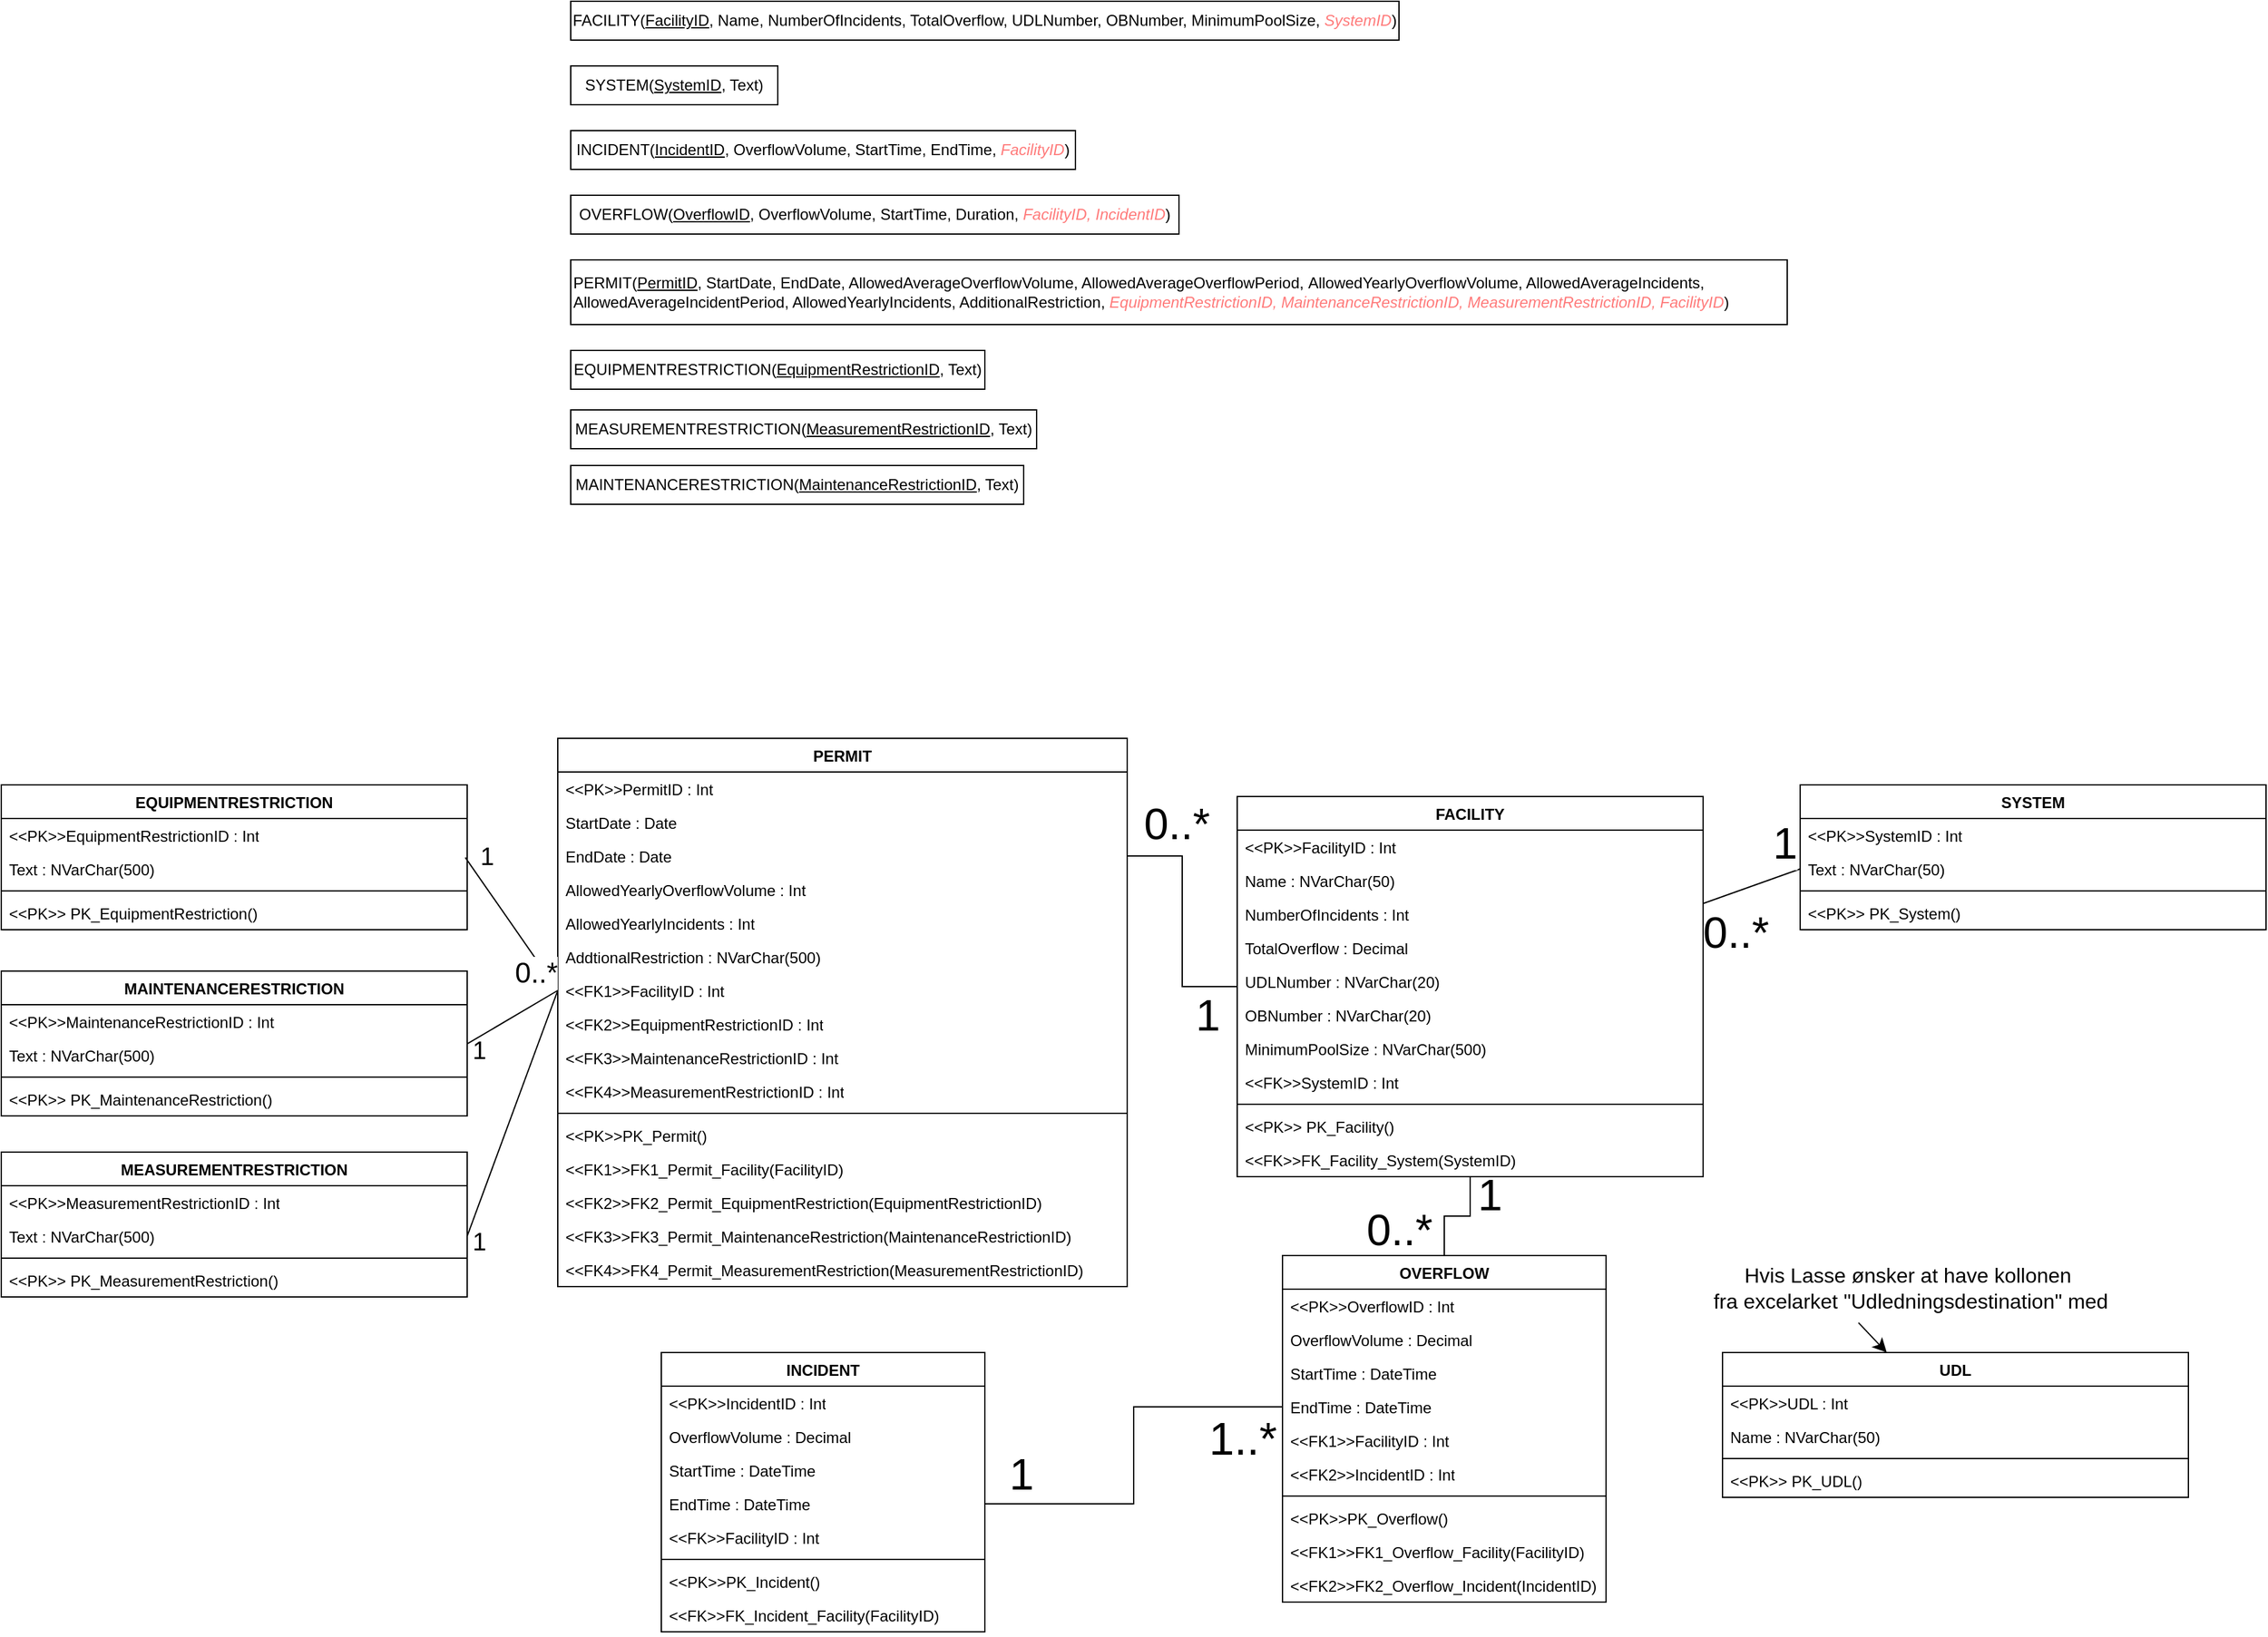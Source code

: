 <mxfile version="25.0.3">
  <diagram name="Side-1" id="S4kqw7e53YvviCochIBy">
    <mxGraphModel dx="2973" dy="844" grid="1" gridSize="10" guides="1" tooltips="1" connect="1" arrows="1" fold="1" page="1" pageScale="1" pageWidth="827" pageHeight="1169" math="0" shadow="0">
      <root>
        <mxCell id="0" />
        <mxCell id="1" parent="0" />
        <mxCell id="_vPb-RfMsCgztBikkOlB-1" value="FACILITY(&lt;u&gt;FacilityID&lt;/u&gt;, Name, NumberOfIncidents, TotalOverflow, UDLNumber, OBNumber, MinimumPoolSize, &lt;i&gt;&lt;font color=&quot;#ff7a7a&quot;&gt;SystemID&lt;/font&gt;&lt;/i&gt;)" style="rounded=0;whiteSpace=wrap;html=1;" parent="1" vertex="1">
          <mxGeometry x="30" y="10" width="640" height="30" as="geometry" />
        </mxCell>
        <mxCell id="_vPb-RfMsCgztBikkOlB-2" value="INCIDENT(&lt;u&gt;IncidentID&lt;/u&gt;, OverflowVolume, StartTime, EndTime,&amp;nbsp;&lt;i&gt;&lt;font color=&quot;#ff7a7a&quot;&gt;FacilityID&lt;/font&gt;&lt;/i&gt;)" style="rounded=0;whiteSpace=wrap;html=1;" parent="1" vertex="1">
          <mxGeometry x="30" y="110" width="390" height="30" as="geometry" />
        </mxCell>
        <mxCell id="_vPb-RfMsCgztBikkOlB-3" value="OVERFLOW(&lt;u&gt;OverflowID&lt;/u&gt;, OverflowVolume, StartTime, Duration,&amp;nbsp;&lt;i&gt;&lt;font color=&quot;#ff7a7a&quot;&gt;FacilityID,&amp;nbsp;&lt;/font&gt;&lt;/i&gt;&lt;i&gt;&lt;font color=&quot;#ff7a7a&quot;&gt;IncidentID&lt;/font&gt;&lt;/i&gt;)" style="rounded=0;whiteSpace=wrap;html=1;" parent="1" vertex="1">
          <mxGeometry x="30" y="160" width="470" height="30" as="geometry" />
        </mxCell>
        <mxCell id="_vPb-RfMsCgztBikkOlB-4" value="PERMIT(&lt;u&gt;PermitID&lt;/u&gt;, StartDate, EndDate, AllowedAverageOverflowVolume, AllowedAverageOverflowPeriod,&amp;nbsp;AllowedYearlyOverflowVolume, AllowedAverageIncidents, AllowedAverageIncidentPeriod, AllowedYearlyIncidents, AdditionalRestriction,&amp;nbsp;&lt;i&gt;&lt;font color=&quot;#ff7a7a&quot;&gt;EquipmentRestrictionID, MaintenanceRestrictionID, MeasurementRestrictionID,&amp;nbsp;FacilityID&lt;/font&gt;&lt;/i&gt;)" style="rounded=0;whiteSpace=wrap;html=1;align=left;" parent="1" vertex="1">
          <mxGeometry x="30" y="210" width="940" height="50" as="geometry" />
        </mxCell>
        <mxCell id="_vPb-RfMsCgztBikkOlB-61" value="" style="edgeStyle=orthogonalEdgeStyle;rounded=0;orthogonalLoop=1;jettySize=auto;html=1;entryX=1;entryY=0.5;entryDx=0;entryDy=0;endArrow=none;endFill=0;" parent="1" source="_vPb-RfMsCgztBikkOlB-9" edge="1" target="_vPb-RfMsCgztBikkOlB-34">
          <mxGeometry relative="1" as="geometry">
            <mxPoint x="450" y="629" as="targetPoint" />
          </mxGeometry>
        </mxCell>
        <mxCell id="_vPb-RfMsCgztBikkOlB-62" value="&lt;font style=&quot;font-size: 34px;&quot;&gt;1&lt;/font&gt;" style="edgeLabel;html=1;align=center;verticalAlign=middle;resizable=0;points=[];" parent="_vPb-RfMsCgztBikkOlB-61" vertex="1" connectable="0">
          <mxGeometry x="-0.843" y="3" relative="1" as="geometry">
            <mxPoint x="-9" y="19" as="offset" />
          </mxGeometry>
        </mxCell>
        <mxCell id="_vPb-RfMsCgztBikkOlB-63" value="&lt;font style=&quot;font-size: 34px;&quot;&gt;0..*&lt;/font&gt;" style="edgeLabel;html=1;align=center;verticalAlign=middle;resizable=0;points=[];" parent="_vPb-RfMsCgztBikkOlB-61" vertex="1" connectable="0">
          <mxGeometry x="0.816" y="1" relative="1" as="geometry">
            <mxPoint x="21" y="-26" as="offset" />
          </mxGeometry>
        </mxCell>
        <mxCell id="_vPb-RfMsCgztBikkOlB-64" value="" style="edgeStyle=orthogonalEdgeStyle;rounded=0;orthogonalLoop=1;jettySize=auto;html=1;entryX=0.5;entryY=0;entryDx=0;entryDy=0;endArrow=none;endFill=0;" parent="1" source="_vPb-RfMsCgztBikkOlB-9" target="_vPb-RfMsCgztBikkOlB-49" edge="1">
          <mxGeometry relative="1" as="geometry">
            <mxPoint x="985" y="761" as="targetPoint" />
          </mxGeometry>
        </mxCell>
        <mxCell id="_vPb-RfMsCgztBikkOlB-66" value="&lt;font style=&quot;font-size: 34px;&quot;&gt;0..*&lt;/font&gt;" style="edgeLabel;html=1;align=center;verticalAlign=middle;resizable=0;points=[];" parent="_vPb-RfMsCgztBikkOlB-64" vertex="1" connectable="0">
          <mxGeometry x="0.87" relative="1" as="geometry">
            <mxPoint x="-35" y="-15" as="offset" />
          </mxGeometry>
        </mxCell>
        <mxCell id="_vPb-RfMsCgztBikkOlB-67" value="&lt;font style=&quot;font-size: 34px;&quot;&gt;1&lt;/font&gt;" style="edgeLabel;html=1;align=center;verticalAlign=middle;resizable=0;points=[];" parent="_vPb-RfMsCgztBikkOlB-64" vertex="1" connectable="0">
          <mxGeometry x="-0.714" y="4" relative="1" as="geometry">
            <mxPoint x="11" y="2" as="offset" />
          </mxGeometry>
        </mxCell>
        <mxCell id="HZRB3JTVduGladSO-riH-19" value="" style="edgeStyle=none;curved=1;rounded=0;orthogonalLoop=1;jettySize=auto;html=1;fontSize=12;startSize=8;endSize=8;entryX=0;entryY=0.5;entryDx=0;entryDy=0;endArrow=none;endFill=0;" parent="1" source="_vPb-RfMsCgztBikkOlB-9" target="HZRB3JTVduGladSO-riH-9" edge="1">
          <mxGeometry relative="1" as="geometry" />
        </mxCell>
        <mxCell id="HZRB3JTVduGladSO-riH-20" value="&lt;font style=&quot;font-size: 34px;&quot;&gt;0..*&lt;/font&gt;" style="edgeLabel;html=1;align=center;verticalAlign=middle;resizable=0;points=[];fontSize=12;" parent="HZRB3JTVduGladSO-riH-19" vertex="1" connectable="0">
          <mxGeometry x="-0.355" relative="1" as="geometry">
            <mxPoint x="1" y="31" as="offset" />
          </mxGeometry>
        </mxCell>
        <mxCell id="HZRB3JTVduGladSO-riH-21" value="&lt;span style=&quot;font-size: 34px;&quot;&gt;1&lt;/span&gt;" style="edgeLabel;html=1;align=center;verticalAlign=middle;resizable=0;points=[];fontSize=12;" parent="HZRB3JTVduGladSO-riH-19" vertex="1" connectable="0">
          <mxGeometry x="0.304" relative="1" as="geometry">
            <mxPoint x="14" y="-30" as="offset" />
          </mxGeometry>
        </mxCell>
        <mxCell id="_vPb-RfMsCgztBikkOlB-9" value="FACILITY" style="swimlane;fontStyle=1;align=center;verticalAlign=top;childLayout=stackLayout;horizontal=1;startSize=26;horizontalStack=0;resizeParent=1;resizeParentMax=0;resizeLast=0;collapsible=1;marginBottom=0;whiteSpace=wrap;html=1;" parent="1" vertex="1">
          <mxGeometry x="545" y="625" width="360" height="294" as="geometry" />
        </mxCell>
        <mxCell id="_vPb-RfMsCgztBikkOlB-10" value="&amp;lt;&amp;lt;PK&amp;gt;&amp;gt;FacilityID : Int" style="text;strokeColor=none;fillColor=none;align=left;verticalAlign=top;spacingLeft=4;spacingRight=4;overflow=hidden;rotatable=0;points=[[0,0.5],[1,0.5]];portConstraint=eastwest;whiteSpace=wrap;html=1;" parent="_vPb-RfMsCgztBikkOlB-9" vertex="1">
          <mxGeometry y="26" width="360" height="26" as="geometry" />
        </mxCell>
        <mxCell id="_vPb-RfMsCgztBikkOlB-25" value="Name : NVarChar(50)" style="text;strokeColor=none;fillColor=none;align=left;verticalAlign=top;spacingLeft=4;spacingRight=4;overflow=hidden;rotatable=0;points=[[0,0.5],[1,0.5]];portConstraint=eastwest;whiteSpace=wrap;html=1;" parent="_vPb-RfMsCgztBikkOlB-9" vertex="1">
          <mxGeometry y="52" width="360" height="26" as="geometry" />
        </mxCell>
        <mxCell id="_vPb-RfMsCgztBikkOlB-26" value="NumberOfIncidents : Int" style="text;strokeColor=none;fillColor=none;align=left;verticalAlign=top;spacingLeft=4;spacingRight=4;overflow=hidden;rotatable=0;points=[[0,0.5],[1,0.5]];portConstraint=eastwest;whiteSpace=wrap;html=1;" parent="_vPb-RfMsCgztBikkOlB-9" vertex="1">
          <mxGeometry y="78" width="360" height="26" as="geometry" />
        </mxCell>
        <mxCell id="_vPb-RfMsCgztBikkOlB-27" value="TotalOverflow : Decimal" style="text;strokeColor=none;fillColor=none;align=left;verticalAlign=top;spacingLeft=4;spacingRight=4;overflow=hidden;rotatable=0;points=[[0,0.5],[1,0.5]];portConstraint=eastwest;whiteSpace=wrap;html=1;" parent="_vPb-RfMsCgztBikkOlB-9" vertex="1">
          <mxGeometry y="104" width="360" height="26" as="geometry" />
        </mxCell>
        <mxCell id="_vPb-RfMsCgztBikkOlB-28" value="UDLNumber :&amp;nbsp;NVarChar(20)" style="text;strokeColor=none;fillColor=none;align=left;verticalAlign=top;spacingLeft=4;spacingRight=4;overflow=hidden;rotatable=0;points=[[0,0.5],[1,0.5]];portConstraint=eastwest;whiteSpace=wrap;html=1;" parent="_vPb-RfMsCgztBikkOlB-9" vertex="1">
          <mxGeometry y="130" width="360" height="26" as="geometry" />
        </mxCell>
        <mxCell id="_vPb-RfMsCgztBikkOlB-29" value="OBNumber :&amp;nbsp;NVarChar(20)" style="text;strokeColor=none;fillColor=none;align=left;verticalAlign=top;spacingLeft=4;spacingRight=4;overflow=hidden;rotatable=0;points=[[0,0.5],[1,0.5]];portConstraint=eastwest;whiteSpace=wrap;html=1;" parent="_vPb-RfMsCgztBikkOlB-9" vertex="1">
          <mxGeometry y="156" width="360" height="26" as="geometry" />
        </mxCell>
        <mxCell id="_vPb-RfMsCgztBikkOlB-31" value="MinimumPoolSize : NVarChar(500)" style="text;strokeColor=none;fillColor=none;align=left;verticalAlign=top;spacingLeft=4;spacingRight=4;overflow=hidden;rotatable=0;points=[[0,0.5],[1,0.5]];portConstraint=eastwest;whiteSpace=wrap;html=1;" parent="_vPb-RfMsCgztBikkOlB-9" vertex="1">
          <mxGeometry y="182" width="360" height="26" as="geometry" />
        </mxCell>
        <mxCell id="_vPb-RfMsCgztBikkOlB-30" value="&amp;lt;&amp;lt;FK&amp;gt;&amp;gt;SystemID : Int" style="text;strokeColor=none;fillColor=none;align=left;verticalAlign=top;spacingLeft=4;spacingRight=4;overflow=hidden;rotatable=0;points=[[0,0.5],[1,0.5]];portConstraint=eastwest;whiteSpace=wrap;html=1;" parent="_vPb-RfMsCgztBikkOlB-9" vertex="1">
          <mxGeometry y="208" width="360" height="26" as="geometry" />
        </mxCell>
        <mxCell id="_vPb-RfMsCgztBikkOlB-11" value="" style="line;strokeWidth=1;fillColor=none;align=left;verticalAlign=middle;spacingTop=-1;spacingLeft=3;spacingRight=3;rotatable=0;labelPosition=right;points=[];portConstraint=eastwest;strokeColor=inherit;" parent="_vPb-RfMsCgztBikkOlB-9" vertex="1">
          <mxGeometry y="234" width="360" height="8" as="geometry" />
        </mxCell>
        <mxCell id="_vPb-RfMsCgztBikkOlB-12" value="&amp;lt;&amp;lt;PK&amp;gt;&amp;gt; PK_Facility()" style="text;strokeColor=none;fillColor=none;align=left;verticalAlign=top;spacingLeft=4;spacingRight=4;overflow=hidden;rotatable=0;points=[[0,0.5],[1,0.5]];portConstraint=eastwest;whiteSpace=wrap;html=1;" parent="_vPb-RfMsCgztBikkOlB-9" vertex="1">
          <mxGeometry y="242" width="360" height="26" as="geometry" />
        </mxCell>
        <mxCell id="HZRB3JTVduGladSO-riH-18" value="&amp;lt;&amp;lt;FK&amp;gt;&amp;gt;FK_Facility_System(SystemID)" style="text;strokeColor=none;fillColor=none;align=left;verticalAlign=top;spacingLeft=4;spacingRight=4;overflow=hidden;rotatable=0;points=[[0,0.5],[1,0.5]];portConstraint=eastwest;whiteSpace=wrap;html=1;" parent="_vPb-RfMsCgztBikkOlB-9" vertex="1">
          <mxGeometry y="268" width="360" height="26" as="geometry" />
        </mxCell>
        <mxCell id="_vPb-RfMsCgztBikkOlB-13" value="INCIDENT" style="swimlane;fontStyle=1;align=center;verticalAlign=top;childLayout=stackLayout;horizontal=1;startSize=26;horizontalStack=0;resizeParent=1;resizeParentMax=0;resizeLast=0;collapsible=1;marginBottom=0;whiteSpace=wrap;html=1;" parent="1" vertex="1">
          <mxGeometry x="100" y="1055" width="250" height="216" as="geometry" />
        </mxCell>
        <mxCell id="_vPb-RfMsCgztBikkOlB-14" value="&amp;lt;&amp;lt;PK&amp;gt;&amp;gt;IncidentID : Int&lt;div&gt;&lt;br&gt;&lt;/div&gt;" style="text;strokeColor=none;fillColor=none;align=left;verticalAlign=top;spacingLeft=4;spacingRight=4;overflow=hidden;rotatable=0;points=[[0,0.5],[1,0.5]];portConstraint=eastwest;whiteSpace=wrap;html=1;" parent="_vPb-RfMsCgztBikkOlB-13" vertex="1">
          <mxGeometry y="26" width="250" height="26" as="geometry" />
        </mxCell>
        <mxCell id="_vPb-RfMsCgztBikkOlB-44" value="OverflowVolume : Decimal&lt;div&gt;&lt;br&gt;&lt;/div&gt;" style="text;strokeColor=none;fillColor=none;align=left;verticalAlign=top;spacingLeft=4;spacingRight=4;overflow=hidden;rotatable=0;points=[[0,0.5],[1,0.5]];portConstraint=eastwest;whiteSpace=wrap;html=1;" parent="_vPb-RfMsCgztBikkOlB-13" vertex="1">
          <mxGeometry y="52" width="250" height="26" as="geometry" />
        </mxCell>
        <mxCell id="_vPb-RfMsCgztBikkOlB-45" value="StartTime : DateTime&lt;div&gt;&lt;br&gt;&lt;/div&gt;" style="text;strokeColor=none;fillColor=none;align=left;verticalAlign=top;spacingLeft=4;spacingRight=4;overflow=hidden;rotatable=0;points=[[0,0.5],[1,0.5]];portConstraint=eastwest;whiteSpace=wrap;html=1;" parent="_vPb-RfMsCgztBikkOlB-13" vertex="1">
          <mxGeometry y="78" width="250" height="26" as="geometry" />
        </mxCell>
        <mxCell id="_vPb-RfMsCgztBikkOlB-46" value="EndTime : DateTime&lt;div&gt;&lt;br&gt;&lt;/div&gt;" style="text;strokeColor=none;fillColor=none;align=left;verticalAlign=top;spacingLeft=4;spacingRight=4;overflow=hidden;rotatable=0;points=[[0,0.5],[1,0.5]];portConstraint=eastwest;whiteSpace=wrap;html=1;" parent="_vPb-RfMsCgztBikkOlB-13" vertex="1">
          <mxGeometry y="104" width="250" height="26" as="geometry" />
        </mxCell>
        <mxCell id="_vPb-RfMsCgztBikkOlB-47" value="&amp;lt;&amp;lt;FK&amp;gt;&amp;gt;FacilityID : Int&lt;div&gt;&lt;br&gt;&lt;/div&gt;" style="text;strokeColor=none;fillColor=none;align=left;verticalAlign=top;spacingLeft=4;spacingRight=4;overflow=hidden;rotatable=0;points=[[0,0.5],[1,0.5]];portConstraint=eastwest;whiteSpace=wrap;html=1;" parent="_vPb-RfMsCgztBikkOlB-13" vertex="1">
          <mxGeometry y="130" width="250" height="26" as="geometry" />
        </mxCell>
        <mxCell id="_vPb-RfMsCgztBikkOlB-15" value="" style="line;strokeWidth=1;fillColor=none;align=left;verticalAlign=middle;spacingTop=-1;spacingLeft=3;spacingRight=3;rotatable=0;labelPosition=right;points=[];portConstraint=eastwest;strokeColor=inherit;" parent="_vPb-RfMsCgztBikkOlB-13" vertex="1">
          <mxGeometry y="156" width="250" height="8" as="geometry" />
        </mxCell>
        <mxCell id="_vPb-RfMsCgztBikkOlB-16" value="&amp;lt;&amp;lt;PK&amp;gt;&amp;gt;PK_Incident()" style="text;strokeColor=none;fillColor=none;align=left;verticalAlign=top;spacingLeft=4;spacingRight=4;overflow=hidden;rotatable=0;points=[[0,0.5],[1,0.5]];portConstraint=eastwest;whiteSpace=wrap;html=1;" parent="_vPb-RfMsCgztBikkOlB-13" vertex="1">
          <mxGeometry y="164" width="250" height="26" as="geometry" />
        </mxCell>
        <mxCell id="_vPb-RfMsCgztBikkOlB-48" value="&amp;lt;&amp;lt;FK&amp;gt;&amp;gt;FK_Incident_Facility(FacilityID)" style="text;strokeColor=none;fillColor=none;align=left;verticalAlign=top;spacingLeft=4;spacingRight=4;overflow=hidden;rotatable=0;points=[[0,0.5],[1,0.5]];portConstraint=eastwest;whiteSpace=wrap;html=1;" parent="_vPb-RfMsCgztBikkOlB-13" vertex="1">
          <mxGeometry y="190" width="250" height="26" as="geometry" />
        </mxCell>
        <mxCell id="_vPb-RfMsCgztBikkOlB-21" value="PERMIT" style="swimlane;fontStyle=1;align=center;verticalAlign=top;childLayout=stackLayout;horizontal=1;startSize=26;horizontalStack=0;resizeParent=1;resizeParentMax=0;resizeLast=0;collapsible=1;marginBottom=0;whiteSpace=wrap;html=1;" parent="1" vertex="1">
          <mxGeometry x="20" y="580" width="440" height="424" as="geometry" />
        </mxCell>
        <mxCell id="_vPb-RfMsCgztBikkOlB-22" value="&amp;lt;&amp;lt;PK&amp;gt;&amp;gt;PermitID : Int" style="text;strokeColor=none;fillColor=none;align=left;verticalAlign=top;spacingLeft=4;spacingRight=4;overflow=hidden;rotatable=0;points=[[0,0.5],[1,0.5]];portConstraint=eastwest;whiteSpace=wrap;html=1;" parent="_vPb-RfMsCgztBikkOlB-21" vertex="1">
          <mxGeometry y="26" width="440" height="26" as="geometry" />
        </mxCell>
        <mxCell id="_vPb-RfMsCgztBikkOlB-33" value="StartDate : Date" style="text;strokeColor=none;fillColor=none;align=left;verticalAlign=top;spacingLeft=4;spacingRight=4;overflow=hidden;rotatable=0;points=[[0,0.5],[1,0.5]];portConstraint=eastwest;whiteSpace=wrap;html=1;" parent="_vPb-RfMsCgztBikkOlB-21" vertex="1">
          <mxGeometry y="52" width="440" height="26" as="geometry" />
        </mxCell>
        <mxCell id="_vPb-RfMsCgztBikkOlB-34" value="EndDate : Date" style="text;strokeColor=none;fillColor=none;align=left;verticalAlign=top;spacingLeft=4;spacingRight=4;overflow=hidden;rotatable=0;points=[[0,0.5],[1,0.5]];portConstraint=eastwest;whiteSpace=wrap;html=1;" parent="_vPb-RfMsCgztBikkOlB-21" vertex="1">
          <mxGeometry y="78" width="440" height="26" as="geometry" />
        </mxCell>
        <mxCell id="HZRB3JTVduGladSO-riH-2" value="AllowedYearlyOverflowVolume : Int" style="text;strokeColor=none;fillColor=none;align=left;verticalAlign=top;spacingLeft=4;spacingRight=4;overflow=hidden;rotatable=0;points=[[0,0.5],[1,0.5]];portConstraint=eastwest;whiteSpace=wrap;html=1;" parent="_vPb-RfMsCgztBikkOlB-21" vertex="1">
          <mxGeometry y="104" width="440" height="26" as="geometry" />
        </mxCell>
        <mxCell id="HZRB3JTVduGladSO-riH-1" value="AllowedYearlyIncidents : Int" style="text;strokeColor=none;fillColor=none;align=left;verticalAlign=top;spacingLeft=4;spacingRight=4;overflow=hidden;rotatable=0;points=[[0,0.5],[1,0.5]];portConstraint=eastwest;whiteSpace=wrap;html=1;" parent="_vPb-RfMsCgztBikkOlB-21" vertex="1">
          <mxGeometry y="130" width="440" height="26" as="geometry" />
        </mxCell>
        <mxCell id="_vPb-RfMsCgztBikkOlB-39" value="AddtionalRestriction : NVarChar(500)" style="text;strokeColor=none;fillColor=none;align=left;verticalAlign=top;spacingLeft=4;spacingRight=4;overflow=hidden;rotatable=0;points=[[0,0.5],[1,0.5]];portConstraint=eastwest;whiteSpace=wrap;html=1;" parent="_vPb-RfMsCgztBikkOlB-21" vertex="1">
          <mxGeometry y="156" width="440" height="26" as="geometry" />
        </mxCell>
        <mxCell id="_vPb-RfMsCgztBikkOlB-40" value="&amp;lt;&amp;lt;FK1&amp;gt;&amp;gt;FacilityID : Int" style="text;strokeColor=none;fillColor=none;align=left;verticalAlign=top;spacingLeft=4;spacingRight=4;overflow=hidden;rotatable=0;points=[[0,0.5],[1,0.5]];portConstraint=eastwest;whiteSpace=wrap;html=1;" parent="_vPb-RfMsCgztBikkOlB-21" vertex="1">
          <mxGeometry y="182" width="440" height="26" as="geometry" />
        </mxCell>
        <mxCell id="o6neYoylbaxXLLn3G2N_-26" value="&amp;lt;&amp;lt;FK2&amp;gt;&amp;gt;EquipmentRestrictionID : Int" style="text;strokeColor=none;fillColor=none;align=left;verticalAlign=top;spacingLeft=4;spacingRight=4;overflow=hidden;rotatable=0;points=[[0,0.5],[1,0.5]];portConstraint=eastwest;whiteSpace=wrap;html=1;" parent="_vPb-RfMsCgztBikkOlB-21" vertex="1">
          <mxGeometry y="208" width="440" height="26" as="geometry" />
        </mxCell>
        <mxCell id="o6neYoylbaxXLLn3G2N_-28" value="&amp;lt;&amp;lt;FK3&amp;gt;&amp;gt;MaintenanceRestrictionID : Int" style="text;strokeColor=none;fillColor=none;align=left;verticalAlign=top;spacingLeft=4;spacingRight=4;overflow=hidden;rotatable=0;points=[[0,0.5],[1,0.5]];portConstraint=eastwest;whiteSpace=wrap;html=1;" parent="_vPb-RfMsCgztBikkOlB-21" vertex="1">
          <mxGeometry y="234" width="440" height="26" as="geometry" />
        </mxCell>
        <mxCell id="o6neYoylbaxXLLn3G2N_-29" value="&amp;lt;&amp;lt;FK4&amp;gt;&amp;gt;MeasurementRestrictionID : Int" style="text;strokeColor=none;fillColor=none;align=left;verticalAlign=top;spacingLeft=4;spacingRight=4;overflow=hidden;rotatable=0;points=[[0,0.5],[1,0.5]];portConstraint=eastwest;whiteSpace=wrap;html=1;" parent="_vPb-RfMsCgztBikkOlB-21" vertex="1">
          <mxGeometry y="260" width="440" height="26" as="geometry" />
        </mxCell>
        <mxCell id="_vPb-RfMsCgztBikkOlB-23" value="" style="line;strokeWidth=1;fillColor=none;align=left;verticalAlign=middle;spacingTop=-1;spacingLeft=3;spacingRight=3;rotatable=0;labelPosition=right;points=[];portConstraint=eastwest;strokeColor=inherit;" parent="_vPb-RfMsCgztBikkOlB-21" vertex="1">
          <mxGeometry y="286" width="440" height="8" as="geometry" />
        </mxCell>
        <mxCell id="_vPb-RfMsCgztBikkOlB-24" value="&amp;lt;&amp;lt;PK&amp;gt;&amp;gt;PK_Permit()" style="text;strokeColor=none;fillColor=none;align=left;verticalAlign=top;spacingLeft=4;spacingRight=4;overflow=hidden;rotatable=0;points=[[0,0.5],[1,0.5]];portConstraint=eastwest;whiteSpace=wrap;html=1;" parent="_vPb-RfMsCgztBikkOlB-21" vertex="1">
          <mxGeometry y="294" width="440" height="26" as="geometry" />
        </mxCell>
        <mxCell id="_vPb-RfMsCgztBikkOlB-42" value="&amp;lt;&amp;lt;FK1&amp;gt;&amp;gt;FK1_Permit_Facility(FacilityID)" style="text;strokeColor=none;fillColor=none;align=left;verticalAlign=top;spacingLeft=4;spacingRight=4;overflow=hidden;rotatable=0;points=[[0,0.5],[1,0.5]];portConstraint=eastwest;whiteSpace=wrap;html=1;" parent="_vPb-RfMsCgztBikkOlB-21" vertex="1">
          <mxGeometry y="320" width="440" height="26" as="geometry" />
        </mxCell>
        <mxCell id="o6neYoylbaxXLLn3G2N_-25" value="&amp;lt;&amp;lt;FK2&amp;gt;&amp;gt;FK2_Permit_EquipmentRestriction(EquipmentRestrictionID)" style="text;strokeColor=none;fillColor=none;align=left;verticalAlign=top;spacingLeft=4;spacingRight=4;overflow=hidden;rotatable=0;points=[[0,0.5],[1,0.5]];portConstraint=eastwest;whiteSpace=wrap;html=1;" parent="_vPb-RfMsCgztBikkOlB-21" vertex="1">
          <mxGeometry y="346" width="440" height="26" as="geometry" />
        </mxCell>
        <mxCell id="o6neYoylbaxXLLn3G2N_-27" value="&amp;lt;&amp;lt;FK3&amp;gt;&amp;gt;FK3_Permit_MaintenanceRestriction(MaintenanceRestrictionID)" style="text;strokeColor=none;fillColor=none;align=left;verticalAlign=top;spacingLeft=4;spacingRight=4;overflow=hidden;rotatable=0;points=[[0,0.5],[1,0.5]];portConstraint=eastwest;whiteSpace=wrap;html=1;" parent="_vPb-RfMsCgztBikkOlB-21" vertex="1">
          <mxGeometry y="372" width="440" height="26" as="geometry" />
        </mxCell>
        <mxCell id="o6neYoylbaxXLLn3G2N_-32" value="&amp;lt;&amp;lt;FK4&amp;gt;&amp;gt;FK4_Permit_MeasurementRestriction(MeasurementRestrictionID)" style="text;strokeColor=none;fillColor=none;align=left;verticalAlign=top;spacingLeft=4;spacingRight=4;overflow=hidden;rotatable=0;points=[[0,0.5],[1,0.5]];portConstraint=eastwest;whiteSpace=wrap;html=1;" parent="_vPb-RfMsCgztBikkOlB-21" vertex="1">
          <mxGeometry y="398" width="440" height="26" as="geometry" />
        </mxCell>
        <mxCell id="_vPb-RfMsCgztBikkOlB-65" value="" style="edgeStyle=orthogonalEdgeStyle;rounded=0;orthogonalLoop=1;jettySize=auto;html=1;endArrow=none;endFill=0;entryX=1;entryY=0.5;entryDx=0;entryDy=0;exitX=0;exitY=0.5;exitDx=0;exitDy=0;" parent="1" target="_vPb-RfMsCgztBikkOlB-46" edge="1" source="_vPb-RfMsCgztBikkOlB-53">
          <mxGeometry relative="1" as="geometry">
            <mxPoint x="-210.0" y="1223" as="targetPoint" />
            <mxPoint x="40" y="1190" as="sourcePoint" />
          </mxGeometry>
        </mxCell>
        <mxCell id="_vPb-RfMsCgztBikkOlB-69" value="&lt;font style=&quot;font-size: 35px;&quot;&gt;1..*&lt;/font&gt;" style="edgeLabel;html=1;align=center;verticalAlign=middle;resizable=0;points=[];" parent="_vPb-RfMsCgztBikkOlB-65" vertex="1" connectable="0">
          <mxGeometry x="-0.594" y="3" relative="1" as="geometry">
            <mxPoint x="31" y="21" as="offset" />
          </mxGeometry>
        </mxCell>
        <mxCell id="_vPb-RfMsCgztBikkOlB-70" value="&lt;font style=&quot;font-size: 34px;&quot;&gt;1&lt;/font&gt;" style="edgeLabel;html=1;align=center;verticalAlign=middle;resizable=0;points=[];" parent="_vPb-RfMsCgztBikkOlB-65" vertex="1" connectable="0">
          <mxGeometry x="0.678" y="-2" relative="1" as="geometry">
            <mxPoint x="-21" y="-21" as="offset" />
          </mxGeometry>
        </mxCell>
        <mxCell id="_vPb-RfMsCgztBikkOlB-49" value="OVERFLOW" style="swimlane;fontStyle=1;align=center;verticalAlign=top;childLayout=stackLayout;horizontal=1;startSize=26;horizontalStack=0;resizeParent=1;resizeParentMax=0;resizeLast=0;collapsible=1;marginBottom=0;whiteSpace=wrap;html=1;" parent="1" vertex="1">
          <mxGeometry x="580" y="980" width="250" height="268" as="geometry" />
        </mxCell>
        <mxCell id="_vPb-RfMsCgztBikkOlB-50" value="&amp;lt;&amp;lt;PK&amp;gt;&amp;gt;OverflowID : Int&lt;div&gt;&lt;br&gt;&lt;/div&gt;" style="text;strokeColor=none;fillColor=none;align=left;verticalAlign=top;spacingLeft=4;spacingRight=4;overflow=hidden;rotatable=0;points=[[0,0.5],[1,0.5]];portConstraint=eastwest;whiteSpace=wrap;html=1;" parent="_vPb-RfMsCgztBikkOlB-49" vertex="1">
          <mxGeometry y="26" width="250" height="26" as="geometry" />
        </mxCell>
        <mxCell id="_vPb-RfMsCgztBikkOlB-51" value="OverflowVolume : Decimal" style="text;strokeColor=none;fillColor=none;align=left;verticalAlign=top;spacingLeft=4;spacingRight=4;overflow=hidden;rotatable=0;points=[[0,0.5],[1,0.5]];portConstraint=eastwest;whiteSpace=wrap;html=1;" parent="_vPb-RfMsCgztBikkOlB-49" vertex="1">
          <mxGeometry y="52" width="250" height="26" as="geometry" />
        </mxCell>
        <mxCell id="_vPb-RfMsCgztBikkOlB-52" value="StartTime : DateTime&lt;div&gt;&lt;br&gt;&lt;/div&gt;" style="text;strokeColor=none;fillColor=none;align=left;verticalAlign=top;spacingLeft=4;spacingRight=4;overflow=hidden;rotatable=0;points=[[0,0.5],[1,0.5]];portConstraint=eastwest;whiteSpace=wrap;html=1;" parent="_vPb-RfMsCgztBikkOlB-49" vertex="1">
          <mxGeometry y="78" width="250" height="26" as="geometry" />
        </mxCell>
        <mxCell id="_vPb-RfMsCgztBikkOlB-53" value="&lt;div&gt;EndTime : DateTime&amp;nbsp;&lt;/div&gt;" style="text;strokeColor=none;fillColor=none;align=left;verticalAlign=top;spacingLeft=4;spacingRight=4;overflow=hidden;rotatable=0;points=[[0,0.5],[1,0.5]];portConstraint=eastwest;whiteSpace=wrap;html=1;" parent="_vPb-RfMsCgztBikkOlB-49" vertex="1">
          <mxGeometry y="104" width="250" height="26" as="geometry" />
        </mxCell>
        <mxCell id="_vPb-RfMsCgztBikkOlB-54" value="&amp;lt;&amp;lt;FK1&amp;gt;&amp;gt;FacilityID : Int&lt;div&gt;&lt;br&gt;&lt;/div&gt;" style="text;strokeColor=none;fillColor=none;align=left;verticalAlign=top;spacingLeft=4;spacingRight=4;overflow=hidden;rotatable=0;points=[[0,0.5],[1,0.5]];portConstraint=eastwest;whiteSpace=wrap;html=1;" parent="_vPb-RfMsCgztBikkOlB-49" vertex="1">
          <mxGeometry y="130" width="250" height="26" as="geometry" />
        </mxCell>
        <mxCell id="_vPb-RfMsCgztBikkOlB-58" value="&amp;lt;&amp;lt;FK2&amp;gt;&amp;gt;IncidentID : Int&lt;div&gt;&lt;br&gt;&lt;/div&gt;" style="text;strokeColor=none;fillColor=none;align=left;verticalAlign=top;spacingLeft=4;spacingRight=4;overflow=hidden;rotatable=0;points=[[0,0.5],[1,0.5]];portConstraint=eastwest;whiteSpace=wrap;html=1;" parent="_vPb-RfMsCgztBikkOlB-49" vertex="1">
          <mxGeometry y="156" width="250" height="26" as="geometry" />
        </mxCell>
        <mxCell id="_vPb-RfMsCgztBikkOlB-55" value="" style="line;strokeWidth=1;fillColor=none;align=left;verticalAlign=middle;spacingTop=-1;spacingLeft=3;spacingRight=3;rotatable=0;labelPosition=right;points=[];portConstraint=eastwest;strokeColor=inherit;" parent="_vPb-RfMsCgztBikkOlB-49" vertex="1">
          <mxGeometry y="182" width="250" height="8" as="geometry" />
        </mxCell>
        <mxCell id="_vPb-RfMsCgztBikkOlB-56" value="&amp;lt;&amp;lt;PK&amp;gt;&amp;gt;PK_Overflow()" style="text;strokeColor=none;fillColor=none;align=left;verticalAlign=top;spacingLeft=4;spacingRight=4;overflow=hidden;rotatable=0;points=[[0,0.5],[1,0.5]];portConstraint=eastwest;whiteSpace=wrap;html=1;" parent="_vPb-RfMsCgztBikkOlB-49" vertex="1">
          <mxGeometry y="190" width="250" height="26" as="geometry" />
        </mxCell>
        <mxCell id="_vPb-RfMsCgztBikkOlB-57" value="&amp;lt;&amp;lt;FK1&amp;gt;&amp;gt;FK1_Overflow_Facility(FacilityID)" style="text;strokeColor=none;fillColor=none;align=left;verticalAlign=top;spacingLeft=4;spacingRight=4;overflow=hidden;rotatable=0;points=[[0,0.5],[1,0.5]];portConstraint=eastwest;whiteSpace=wrap;html=1;" parent="_vPb-RfMsCgztBikkOlB-49" vertex="1">
          <mxGeometry y="216" width="250" height="26" as="geometry" />
        </mxCell>
        <mxCell id="_vPb-RfMsCgztBikkOlB-59" value="&amp;lt;&amp;lt;FK2&amp;gt;&amp;gt;FK2_Overflow_Incident(IncidentID)" style="text;strokeColor=none;fillColor=none;align=left;verticalAlign=top;spacingLeft=4;spacingRight=4;overflow=hidden;rotatable=0;points=[[0,0.5],[1,0.5]];portConstraint=eastwest;whiteSpace=wrap;html=1;" parent="_vPb-RfMsCgztBikkOlB-49" vertex="1">
          <mxGeometry y="242" width="250" height="26" as="geometry" />
        </mxCell>
        <mxCell id="HZRB3JTVduGladSO-riH-7" value="SYSTEM" style="swimlane;fontStyle=1;align=center;verticalAlign=top;childLayout=stackLayout;horizontal=1;startSize=26;horizontalStack=0;resizeParent=1;resizeParentMax=0;resizeLast=0;collapsible=1;marginBottom=0;whiteSpace=wrap;html=1;" parent="1" vertex="1">
          <mxGeometry x="980" y="616" width="360" height="112" as="geometry" />
        </mxCell>
        <mxCell id="HZRB3JTVduGladSO-riH-8" value="&amp;lt;&amp;lt;PK&amp;gt;&amp;gt;SystemID : Int" style="text;strokeColor=none;fillColor=none;align=left;verticalAlign=top;spacingLeft=4;spacingRight=4;overflow=hidden;rotatable=0;points=[[0,0.5],[1,0.5]];portConstraint=eastwest;whiteSpace=wrap;html=1;" parent="HZRB3JTVduGladSO-riH-7" vertex="1">
          <mxGeometry y="26" width="360" height="26" as="geometry" />
        </mxCell>
        <mxCell id="HZRB3JTVduGladSO-riH-9" value="Text : NVarChar(50)" style="text;strokeColor=none;fillColor=none;align=left;verticalAlign=top;spacingLeft=4;spacingRight=4;overflow=hidden;rotatable=0;points=[[0,0.5],[1,0.5]];portConstraint=eastwest;whiteSpace=wrap;html=1;" parent="HZRB3JTVduGladSO-riH-7" vertex="1">
          <mxGeometry y="52" width="360" height="26" as="geometry" />
        </mxCell>
        <mxCell id="HZRB3JTVduGladSO-riH-16" value="" style="line;strokeWidth=1;fillColor=none;align=left;verticalAlign=middle;spacingTop=-1;spacingLeft=3;spacingRight=3;rotatable=0;labelPosition=right;points=[];portConstraint=eastwest;strokeColor=inherit;" parent="HZRB3JTVduGladSO-riH-7" vertex="1">
          <mxGeometry y="78" width="360" height="8" as="geometry" />
        </mxCell>
        <mxCell id="HZRB3JTVduGladSO-riH-17" value="&amp;lt;&amp;lt;PK&amp;gt;&amp;gt; PK_System()" style="text;strokeColor=none;fillColor=none;align=left;verticalAlign=top;spacingLeft=4;spacingRight=4;overflow=hidden;rotatable=0;points=[[0,0.5],[1,0.5]];portConstraint=eastwest;whiteSpace=wrap;html=1;" parent="HZRB3JTVduGladSO-riH-7" vertex="1">
          <mxGeometry y="86" width="360" height="26" as="geometry" />
        </mxCell>
        <mxCell id="HZRB3JTVduGladSO-riH-22" value="UDL" style="swimlane;fontStyle=1;align=center;verticalAlign=top;childLayout=stackLayout;horizontal=1;startSize=26;horizontalStack=0;resizeParent=1;resizeParentMax=0;resizeLast=0;collapsible=1;marginBottom=0;whiteSpace=wrap;html=1;" parent="1" vertex="1">
          <mxGeometry x="920" y="1055" width="360" height="112" as="geometry" />
        </mxCell>
        <mxCell id="HZRB3JTVduGladSO-riH-23" value="&amp;lt;&amp;lt;PK&amp;gt;&amp;gt;UDL : Int" style="text;strokeColor=none;fillColor=none;align=left;verticalAlign=top;spacingLeft=4;spacingRight=4;overflow=hidden;rotatable=0;points=[[0,0.5],[1,0.5]];portConstraint=eastwest;whiteSpace=wrap;html=1;" parent="HZRB3JTVduGladSO-riH-22" vertex="1">
          <mxGeometry y="26" width="360" height="26" as="geometry" />
        </mxCell>
        <mxCell id="HZRB3JTVduGladSO-riH-24" value="Name : NVarChar(50)" style="text;strokeColor=none;fillColor=none;align=left;verticalAlign=top;spacingLeft=4;spacingRight=4;overflow=hidden;rotatable=0;points=[[0,0.5],[1,0.5]];portConstraint=eastwest;whiteSpace=wrap;html=1;" parent="HZRB3JTVduGladSO-riH-22" vertex="1">
          <mxGeometry y="52" width="360" height="26" as="geometry" />
        </mxCell>
        <mxCell id="HZRB3JTVduGladSO-riH-25" value="" style="line;strokeWidth=1;fillColor=none;align=left;verticalAlign=middle;spacingTop=-1;spacingLeft=3;spacingRight=3;rotatable=0;labelPosition=right;points=[];portConstraint=eastwest;strokeColor=inherit;" parent="HZRB3JTVduGladSO-riH-22" vertex="1">
          <mxGeometry y="78" width="360" height="8" as="geometry" />
        </mxCell>
        <mxCell id="HZRB3JTVduGladSO-riH-26" value="&amp;lt;&amp;lt;PK&amp;gt;&amp;gt; PK_UDL()" style="text;strokeColor=none;fillColor=none;align=left;verticalAlign=top;spacingLeft=4;spacingRight=4;overflow=hidden;rotatable=0;points=[[0,0.5],[1,0.5]];portConstraint=eastwest;whiteSpace=wrap;html=1;" parent="HZRB3JTVduGladSO-riH-22" vertex="1">
          <mxGeometry y="86" width="360" height="26" as="geometry" />
        </mxCell>
        <mxCell id="HZRB3JTVduGladSO-riH-27" value="Hvis Lasse ønsker at have kollonen&amp;nbsp;&lt;div&gt;fra excelarket &quot;Udledningsdestination&quot; med&lt;/div&gt;" style="text;html=1;align=center;verticalAlign=middle;resizable=0;points=[];autosize=1;strokeColor=none;fillColor=none;fontSize=16;" parent="1" vertex="1">
          <mxGeometry x="900" y="980" width="330" height="50" as="geometry" />
        </mxCell>
        <mxCell id="HZRB3JTVduGladSO-riH-28" value="" style="endArrow=classic;html=1;rounded=0;fontSize=12;startSize=8;endSize=8;curved=1;exitX=0.379;exitY=1.039;exitDx=0;exitDy=0;exitPerimeter=0;" parent="1" source="HZRB3JTVduGladSO-riH-27" target="HZRB3JTVduGladSO-riH-22" edge="1">
          <mxGeometry width="50" height="50" relative="1" as="geometry">
            <mxPoint x="1010" y="1046" as="sourcePoint" />
            <mxPoint x="1060" y="996" as="targetPoint" />
          </mxGeometry>
        </mxCell>
        <mxCell id="HZRB3JTVduGladSO-riH-29" value="SYSTEM(&lt;u&gt;SystemID&lt;/u&gt;, Text)" style="rounded=0;whiteSpace=wrap;html=1;" parent="1" vertex="1">
          <mxGeometry x="30" y="60" width="160" height="30" as="geometry" />
        </mxCell>
        <mxCell id="o6neYoylbaxXLLn3G2N_-1" value="EQUIPMENTRESTRICTION" style="swimlane;fontStyle=1;align=center;verticalAlign=top;childLayout=stackLayout;horizontal=1;startSize=26;horizontalStack=0;resizeParent=1;resizeParentMax=0;resizeLast=0;collapsible=1;marginBottom=0;whiteSpace=wrap;html=1;" parent="1" vertex="1">
          <mxGeometry x="-410" y="616" width="360" height="112" as="geometry" />
        </mxCell>
        <mxCell id="o6neYoylbaxXLLn3G2N_-2" value="&amp;lt;&amp;lt;PK&amp;gt;&amp;gt;EquipmentRestrictionID : Int" style="text;strokeColor=none;fillColor=none;align=left;verticalAlign=top;spacingLeft=4;spacingRight=4;overflow=hidden;rotatable=0;points=[[0,0.5],[1,0.5]];portConstraint=eastwest;whiteSpace=wrap;html=1;" parent="o6neYoylbaxXLLn3G2N_-1" vertex="1">
          <mxGeometry y="26" width="360" height="26" as="geometry" />
        </mxCell>
        <mxCell id="o6neYoylbaxXLLn3G2N_-3" value="Text : NVarChar(500)" style="text;strokeColor=none;fillColor=none;align=left;verticalAlign=top;spacingLeft=4;spacingRight=4;overflow=hidden;rotatable=0;points=[[0,0.5],[1,0.5]];portConstraint=eastwest;whiteSpace=wrap;html=1;" parent="o6neYoylbaxXLLn3G2N_-1" vertex="1">
          <mxGeometry y="52" width="360" height="26" as="geometry" />
        </mxCell>
        <mxCell id="o6neYoylbaxXLLn3G2N_-4" value="" style="line;strokeWidth=1;fillColor=none;align=left;verticalAlign=middle;spacingTop=-1;spacingLeft=3;spacingRight=3;rotatable=0;labelPosition=right;points=[];portConstraint=eastwest;strokeColor=inherit;" parent="o6neYoylbaxXLLn3G2N_-1" vertex="1">
          <mxGeometry y="78" width="360" height="8" as="geometry" />
        </mxCell>
        <mxCell id="o6neYoylbaxXLLn3G2N_-5" value="&amp;lt;&amp;lt;PK&amp;gt;&amp;gt; PK_EquipmentRestriction()" style="text;strokeColor=none;fillColor=none;align=left;verticalAlign=top;spacingLeft=4;spacingRight=4;overflow=hidden;rotatable=0;points=[[0,0.5],[1,0.5]];portConstraint=eastwest;whiteSpace=wrap;html=1;" parent="o6neYoylbaxXLLn3G2N_-1" vertex="1">
          <mxGeometry y="86" width="360" height="26" as="geometry" />
        </mxCell>
        <mxCell id="o6neYoylbaxXLLn3G2N_-6" value="MAINTENANCERESTRICTION" style="swimlane;fontStyle=1;align=center;verticalAlign=top;childLayout=stackLayout;horizontal=1;startSize=26;horizontalStack=0;resizeParent=1;resizeParentMax=0;resizeLast=0;collapsible=1;marginBottom=0;whiteSpace=wrap;html=1;" parent="1" vertex="1">
          <mxGeometry x="-410" y="760" width="360" height="112" as="geometry" />
        </mxCell>
        <mxCell id="o6neYoylbaxXLLn3G2N_-7" value="&amp;lt;&amp;lt;PK&amp;gt;&amp;gt;MaintenanceRestrictionID : Int" style="text;strokeColor=none;fillColor=none;align=left;verticalAlign=top;spacingLeft=4;spacingRight=4;overflow=hidden;rotatable=0;points=[[0,0.5],[1,0.5]];portConstraint=eastwest;whiteSpace=wrap;html=1;" parent="o6neYoylbaxXLLn3G2N_-6" vertex="1">
          <mxGeometry y="26" width="360" height="26" as="geometry" />
        </mxCell>
        <mxCell id="o6neYoylbaxXLLn3G2N_-8" value="Text : NVarChar(500)" style="text;strokeColor=none;fillColor=none;align=left;verticalAlign=top;spacingLeft=4;spacingRight=4;overflow=hidden;rotatable=0;points=[[0,0.5],[1,0.5]];portConstraint=eastwest;whiteSpace=wrap;html=1;" parent="o6neYoylbaxXLLn3G2N_-6" vertex="1">
          <mxGeometry y="52" width="360" height="26" as="geometry" />
        </mxCell>
        <mxCell id="o6neYoylbaxXLLn3G2N_-9" value="" style="line;strokeWidth=1;fillColor=none;align=left;verticalAlign=middle;spacingTop=-1;spacingLeft=3;spacingRight=3;rotatable=0;labelPosition=right;points=[];portConstraint=eastwest;strokeColor=inherit;" parent="o6neYoylbaxXLLn3G2N_-6" vertex="1">
          <mxGeometry y="78" width="360" height="8" as="geometry" />
        </mxCell>
        <mxCell id="o6neYoylbaxXLLn3G2N_-10" value="&amp;lt;&amp;lt;PK&amp;gt;&amp;gt; PK_MaintenanceRestriction()" style="text;strokeColor=none;fillColor=none;align=left;verticalAlign=top;spacingLeft=4;spacingRight=4;overflow=hidden;rotatable=0;points=[[0,0.5],[1,0.5]];portConstraint=eastwest;whiteSpace=wrap;html=1;" parent="o6neYoylbaxXLLn3G2N_-6" vertex="1">
          <mxGeometry y="86" width="360" height="26" as="geometry" />
        </mxCell>
        <mxCell id="o6neYoylbaxXLLn3G2N_-11" value="MEASUREMENTRESTRICTION" style="swimlane;fontStyle=1;align=center;verticalAlign=top;childLayout=stackLayout;horizontal=1;startSize=26;horizontalStack=0;resizeParent=1;resizeParentMax=0;resizeLast=0;collapsible=1;marginBottom=0;whiteSpace=wrap;html=1;" parent="1" vertex="1">
          <mxGeometry x="-410" y="900" width="360" height="112" as="geometry" />
        </mxCell>
        <mxCell id="o6neYoylbaxXLLn3G2N_-12" value="&amp;lt;&amp;lt;PK&amp;gt;&amp;gt;MeasurementRestrictionID : Int" style="text;strokeColor=none;fillColor=none;align=left;verticalAlign=top;spacingLeft=4;spacingRight=4;overflow=hidden;rotatable=0;points=[[0,0.5],[1,0.5]];portConstraint=eastwest;whiteSpace=wrap;html=1;" parent="o6neYoylbaxXLLn3G2N_-11" vertex="1">
          <mxGeometry y="26" width="360" height="26" as="geometry" />
        </mxCell>
        <mxCell id="o6neYoylbaxXLLn3G2N_-13" value="Text : NVarChar(500)" style="text;strokeColor=none;fillColor=none;align=left;verticalAlign=top;spacingLeft=4;spacingRight=4;overflow=hidden;rotatable=0;points=[[0,0.5],[1,0.5]];portConstraint=eastwest;whiteSpace=wrap;html=1;" parent="o6neYoylbaxXLLn3G2N_-11" vertex="1">
          <mxGeometry y="52" width="360" height="26" as="geometry" />
        </mxCell>
        <mxCell id="o6neYoylbaxXLLn3G2N_-14" value="" style="line;strokeWidth=1;fillColor=none;align=left;verticalAlign=middle;spacingTop=-1;spacingLeft=3;spacingRight=3;rotatable=0;labelPosition=right;points=[];portConstraint=eastwest;strokeColor=inherit;" parent="o6neYoylbaxXLLn3G2N_-11" vertex="1">
          <mxGeometry y="78" width="360" height="8" as="geometry" />
        </mxCell>
        <mxCell id="o6neYoylbaxXLLn3G2N_-15" value="&amp;lt;&amp;lt;PK&amp;gt;&amp;gt; PK_MeasurementRestriction()" style="text;strokeColor=none;fillColor=none;align=left;verticalAlign=top;spacingLeft=4;spacingRight=4;overflow=hidden;rotatable=0;points=[[0,0.5],[1,0.5]];portConstraint=eastwest;whiteSpace=wrap;html=1;" parent="o6neYoylbaxXLLn3G2N_-11" vertex="1">
          <mxGeometry y="86" width="360" height="26" as="geometry" />
        </mxCell>
        <mxCell id="o6neYoylbaxXLLn3G2N_-16" value="" style="endArrow=none;html=1;rounded=0;exitX=0.996;exitY=0.162;exitDx=0;exitDy=0;exitPerimeter=0;entryX=0;entryY=0.5;entryDx=0;entryDy=0;" parent="1" source="o6neYoylbaxXLLn3G2N_-3" edge="1" target="_vPb-RfMsCgztBikkOlB-40">
          <mxGeometry width="50" height="50" relative="1" as="geometry">
            <mxPoint x="-140" y="726" as="sourcePoint" />
            <mxPoint x="10" y="629" as="targetPoint" />
          </mxGeometry>
        </mxCell>
        <mxCell id="o6neYoylbaxXLLn3G2N_-31" value="&lt;font style=&quot;font-size: 22px;&quot;&gt;0..*&lt;/font&gt;" style="edgeLabel;html=1;align=center;verticalAlign=middle;resizable=0;points=[];" parent="o6neYoylbaxXLLn3G2N_-16" vertex="1" connectable="0">
          <mxGeometry x="0.07" y="1" relative="1" as="geometry">
            <mxPoint x="15" y="35" as="offset" />
          </mxGeometry>
        </mxCell>
        <mxCell id="o6neYoylbaxXLLn3G2N_-17" value="" style="endArrow=none;html=1;rounded=0;entryX=0;entryY=0.5;entryDx=0;entryDy=0;exitX=1.001;exitY=0.157;exitDx=0;exitDy=0;exitPerimeter=0;" parent="1" edge="1" target="_vPb-RfMsCgztBikkOlB-40" source="o6neYoylbaxXLLn3G2N_-8">
          <mxGeometry width="50" height="50" relative="1" as="geometry">
            <mxPoint x="-130" y="826" as="sourcePoint" />
            <mxPoint x="10" y="630" as="targetPoint" />
          </mxGeometry>
        </mxCell>
        <mxCell id="o6neYoylbaxXLLn3G2N_-18" value="" style="endArrow=none;html=1;rounded=0;entryX=0;entryY=0.5;entryDx=0;entryDy=0;exitX=1;exitY=0.5;exitDx=0;exitDy=0;" parent="1" edge="1" target="_vPb-RfMsCgztBikkOlB-40" source="o6neYoylbaxXLLn3G2N_-13">
          <mxGeometry width="50" height="50" relative="1" as="geometry">
            <mxPoint x="-50" y="950" as="sourcePoint" />
            <mxPoint x="10" y="629" as="targetPoint" />
          </mxGeometry>
        </mxCell>
        <mxCell id="o6neYoylbaxXLLn3G2N_-19" value="1" style="text;html=1;align=center;verticalAlign=middle;resizable=0;points=[];autosize=1;strokeColor=none;fillColor=none;fontSize=19;" parent="1" vertex="1">
          <mxGeometry x="-50" y="652" width="30" height="40" as="geometry" />
        </mxCell>
        <mxCell id="o6neYoylbaxXLLn3G2N_-20" value="1" style="text;html=1;align=center;verticalAlign=middle;resizable=0;points=[];autosize=1;strokeColor=none;fillColor=none;fontSize=19;" parent="1" vertex="1">
          <mxGeometry x="-56" y="802" width="30" height="40" as="geometry" />
        </mxCell>
        <mxCell id="o6neYoylbaxXLLn3G2N_-21" value="1" style="text;html=1;align=center;verticalAlign=middle;resizable=0;points=[];autosize=1;strokeColor=none;fillColor=none;fontSize=19;" parent="1" vertex="1">
          <mxGeometry x="-56" y="950" width="30" height="40" as="geometry" />
        </mxCell>
        <mxCell id="sUQzsjNh_lFgoXTngCdk-1" value="EQUIPMENTRESTRICTION(&lt;u&gt;EquipmentRestrictionID&lt;/u&gt;, Text)" style="rounded=0;whiteSpace=wrap;html=1;" parent="1" vertex="1">
          <mxGeometry x="30" y="280" width="320" height="30" as="geometry" />
        </mxCell>
        <mxCell id="sUQzsjNh_lFgoXTngCdk-2" value="MEASUREMENTRESTRICTION(&lt;u&gt;MeasurementRestrictionID&lt;/u&gt;, Text)" style="rounded=0;whiteSpace=wrap;html=1;" parent="1" vertex="1">
          <mxGeometry x="30" y="326" width="360" height="30" as="geometry" />
        </mxCell>
        <mxCell id="sUQzsjNh_lFgoXTngCdk-3" value="MAINTENANCERESTRICTION(&lt;u&gt;MaintenanceRestrictionID&lt;/u&gt;, Text)" style="rounded=0;whiteSpace=wrap;html=1;" parent="1" vertex="1">
          <mxGeometry x="30" y="369" width="350" height="30" as="geometry" />
        </mxCell>
      </root>
    </mxGraphModel>
  </diagram>
</mxfile>
